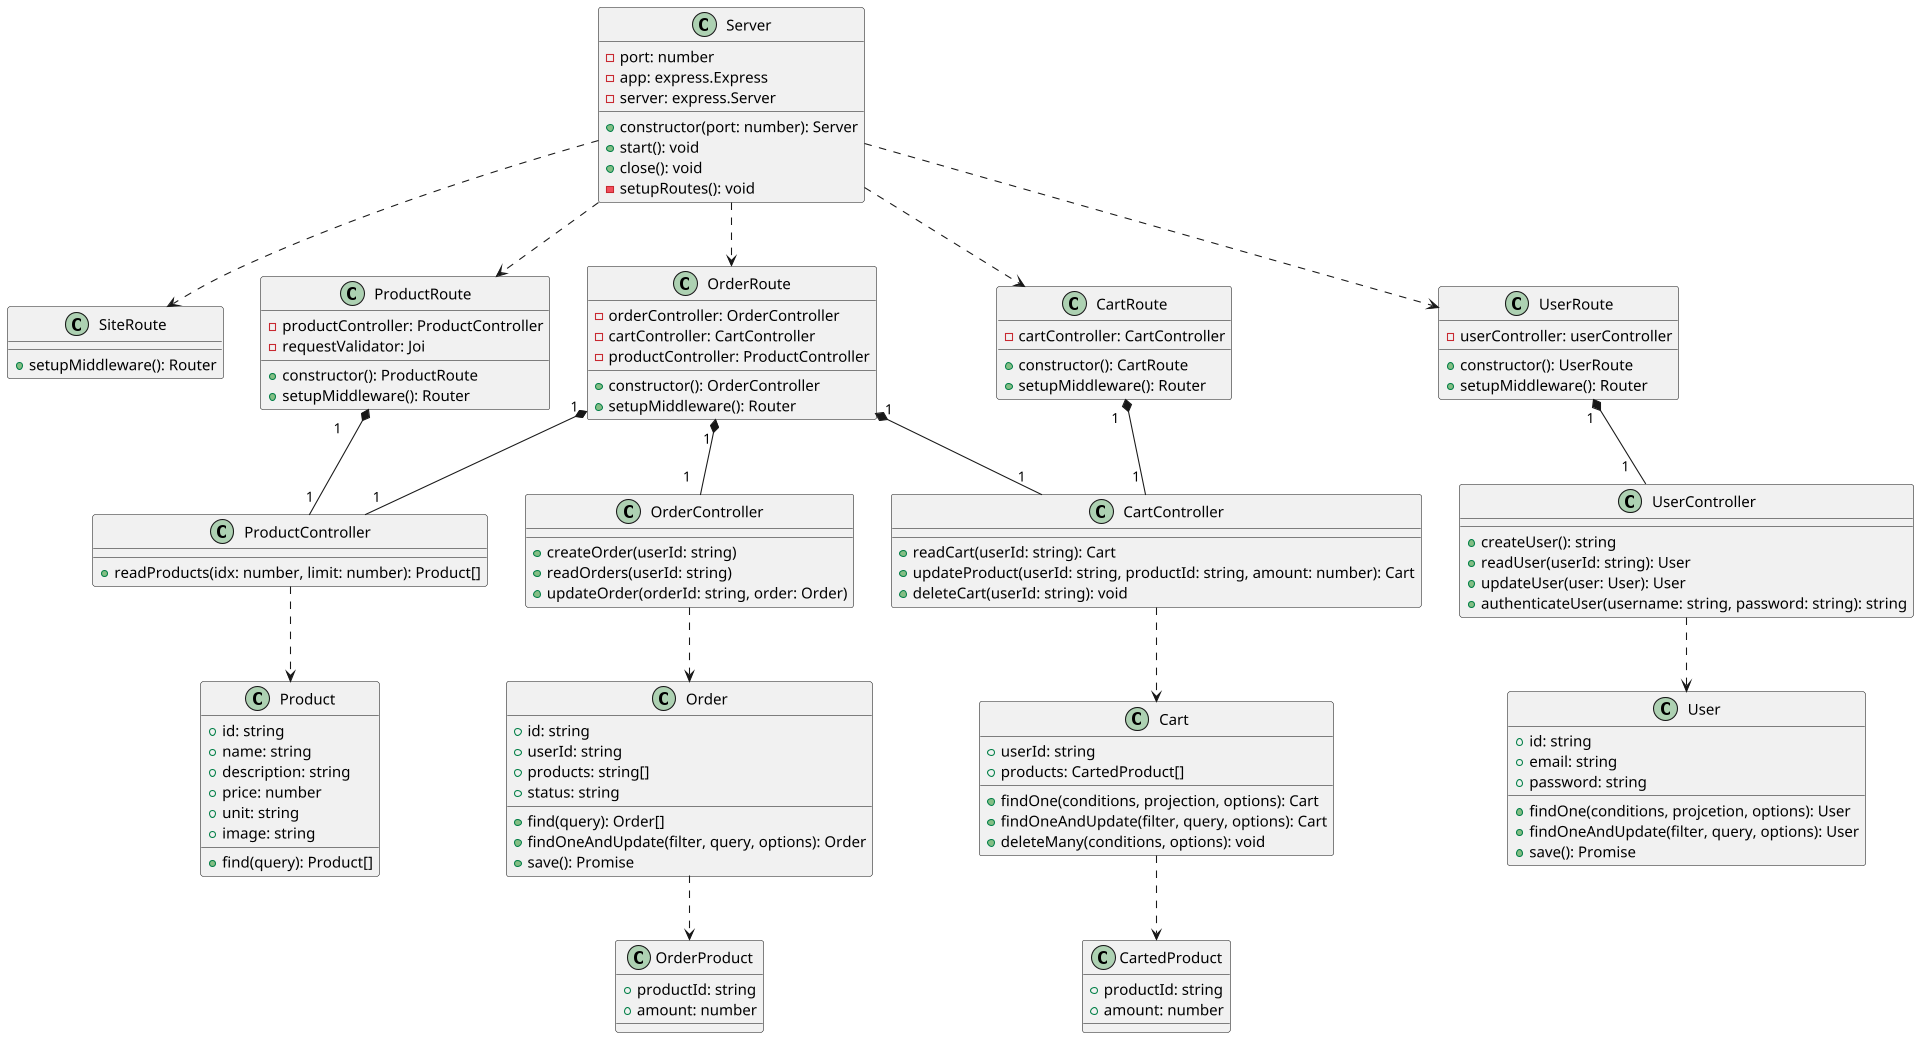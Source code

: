 @startuml class diagram
scale 1920*1080

' Classes
class Server {
  - port: number
  - app: express.Express
  - server: express.Server
  + constructor(port: number): Server
  + start(): void
  + close(): void
  - setupRoutes(): void
}
class SiteRoute {
  + setupMiddleware(): Router
}

' Classes - Product
class ProductRoute {
  - productController: ProductController
  - requestValidator: Joi
  + constructor(): ProductRoute
  + setupMiddleware(): Router
}
class ProductController {
  + readProducts(idx: number, limit: number): Product[]
}
class Product {
  + id: string
  + name: string
  + description: string
  + price: number
  + unit: string
  + image: string
  + find(query): Product[]
}

' Classes - Cart
class CartRoute {
  - cartController: CartController
  + constructor(): CartRoute
  + setupMiddleware(): Router
}
class CartController {
  + readCart(userId: string): Cart
  + updateProduct(userId: string, productId: string, amount: number): Cart
  + deleteCart(userId: string): void
}
class Cart {
  + userId: string
  + products: CartedProduct[]
  + findOne(conditions, projection, options): Cart
  + findOneAndUpdate(filter, query, options): Cart
  + deleteMany(conditions, options): void
}
class CartedProduct {
  + productId: string
  + amount: number
}

' Classes - User
class UserRoute {
  - userController: userController
  + constructor(): UserRoute
  + setupMiddleware(): Router
}
class UserController {
  + createUser(): string
  + readUser(userId: string): User
  + updateUser(user: User): User
  + authenticateUser(username: string, password: string): string
}
class User {
  + id: string
  + email: string
  + password: string
  + findOne(conditions, projcetion, options): User
  + findOneAndUpdate(filter, query, options): User
  + save(): Promise
}

' Clases - Order
class OrderRoute {
  - orderController: OrderController
  - cartController: CartController
  - productController: ProductController
  + constructor(): OrderController
  + setupMiddleware(): Router
}
class OrderController {
  + createOrder(userId: string)
  + readOrders(userId: string)
  + updateOrder(orderId: string, order: Order)
}
class Order {
  + id: string
  + userId: string
  + products: string[]
  + status: string
  + find(query): Order[]
  + findOneAndUpdate(filter, query, options): Order
  + save(): Promise
}
class OrderProduct {
  + productId: string
  + amount: number
}

' Relationships from Server to routes
Server ..> ProductRoute
Server ..> CartRoute
Server ..> SiteRoute
Server ..> UserRoute
Server ..> OrderRoute

' Relationships from routes to controllers
ProductRoute "1\t" *-- "1" ProductController
CartRoute "1  " *-- "1 " CartController
UserRoute "1 " *-- "1   " UserController
OrderRoute "1 " *-- "1   " OrderController
OrderRoute "1" *-- "1" CartController
OrderRoute "1" *-- "1" ProductController

' Relationships from controllers to models
ProductController ..> Product
CartController ..> Cart
UserController ..> User
OrderController ..> Order

' Relationships between models
Cart ..> CartedProduct
Order ..> OrderProduct
@enduml
